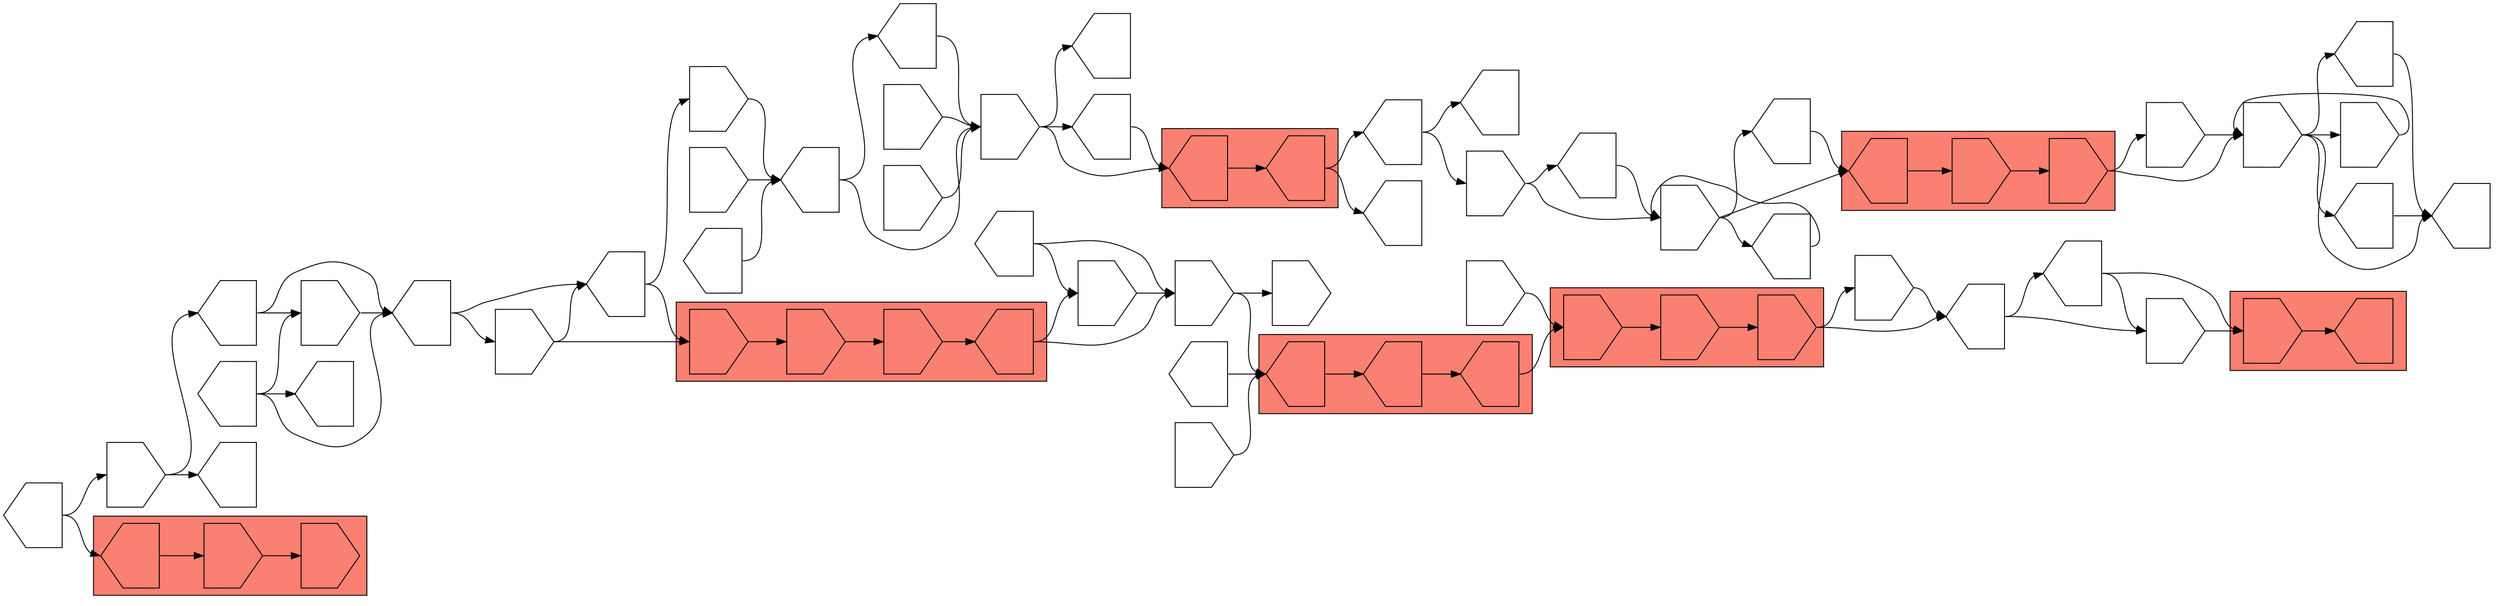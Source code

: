 digraph asm {
	rotate=90;
	edge [headport=n,tailport=s];
subgraph cluster_C4593_2587_5121 {
	4593 [label="",height=1,width=1,shape=house];
	2587 [label="",height=1,width=1,shape=invhouse];
	5121 [label="",height=1,width=1,shape=invhouse];
	style=filled;
	fillcolor=salmon;
}
subgraph cluster_C3207_7629_6341_1563 {
	3207 [label="",height=1,width=1,shape=invhouse];
	7629 [label="",height=1,width=1,shape=invhouse];
	6341 [label="",height=1,width=1,shape=invhouse];
	1563 [label="",height=1,width=1,shape=house];
	style=filled;
	fillcolor=salmon;
}
subgraph cluster_C20896_10907_21565 {
	20896 [label="",height=1,width=1,shape=house];
	10907 [label="",height=1,width=1,shape=house];
	21565 [label="",height=1,width=1,shape=house];
	style=filled;
	fillcolor=salmon;
}
subgraph cluster_C3752_11875_4278 {
	3752 [label="",height=1,width=1,shape=invhouse];
	11875 [label="",height=1,width=1,shape=invhouse];
	4278 [label="",height=1,width=1,shape=invhouse];
	style=filled;
	fillcolor=salmon;
}
subgraph cluster_C3708_18019 {
	3708 [label="",height=1,width=1,shape=invhouse];
	18019 [label="",height=1,width=1,shape=house];
	style=filled;
	fillcolor=salmon;
}
subgraph cluster_C1811_6879 {
	1811 [label="",height=1,width=1,shape=house];
	6879 [label="",height=1,width=1,shape=house];
	style=filled;
	fillcolor=salmon;
}
subgraph cluster_C15543_1120_3677 {
	15543 [label="",height=1,width=1,shape=house];
	1120 [label="",height=1,width=1,shape=invhouse];
	3677 [label="",height=1,width=1,shape=invhouse];
	style=filled;
	fillcolor=salmon;
}
	10444 [label="",height=1,width=1,shape=house];
	19832 [label="",height=1,width=1,shape=invhouse];
	20602 [label="",height=1,width=1,shape=house];
	21000 [label="",height=1,width=1,shape=house];
	5411 [label="",height=1,width=1,shape=house];
	6416 [label="",height=1,width=1,shape=house];
	11209 [label="",height=1,width=1,shape=invhouse];
	11892 [label="",height=1,width=1,shape=invhouse];
	8968 [label="",height=1,width=1,shape=invhouse];
	13503 [label="",height=1,width=1,shape=invhouse];
	20181 [label="",height=1,width=1,shape=house];
	8379 [label="",height=1,width=1,shape=house];
	9867 [label="",height=1,width=1,shape=invhouse];
	13107 [label="",height=1,width=1,shape=invhouse];
	7870 [label="",height=1,width=1,shape=invhouse];
	18250 [label="",height=1,width=1,shape=house];
	17502 [label="",height=1,width=1,shape=house];
	13110 [label="",height=1,width=1,shape=invhouse];
	7539 [label="",height=1,width=1,shape=invhouse];
	20297 [label="",height=1,width=1,shape=house];
	10586 [label="",height=1,width=1,shape=house];
	19672 [label="",height=1,width=1,shape=invhouse];
	1401 [label="",height=1,width=1,shape=house];
	4573 [label="",height=1,width=1,shape=invhouse];
	16784 [label="",height=1,width=1,shape=house];
	19580 [label="",height=1,width=1,shape=invhouse];
	12426 [label="",height=1,width=1,shape=house];
	178 [label="",height=1,width=1,shape=invhouse];
	5612 [label="",height=1,width=1,shape=house];
	8333 [label="",height=1,width=1,shape=house];
	14272 [label="",height=1,width=1,shape=house];
	6892 [label="",height=1,width=1,shape=invhouse];
	9504 [label="",height=1,width=1,shape=invhouse];
	15832 [label="",height=1,width=1,shape=house];
	12144 [label="",height=1,width=1,shape=house];
	17335 [label="",height=1,width=1,shape=house];
	9934 [label="",height=1,width=1,shape=house];
	13529 [label="",height=1,width=1,shape=house];
	10236 [label="",height=1,width=1,shape=invhouse];
	10591 [label="",height=1,width=1,shape=invhouse];
	15848 [label="",height=1,width=1,shape=house];
	17040 [label="",height=1,width=1,shape=invhouse];
	4998 [label="",height=1,width=1,shape=house];
	2609 [label="",height=1,width=1,shape=house];
	16929 [label="",height=1,width=1,shape=invhouse];
	4593 -> 2587
	2587 -> 5121
	10444 -> 4593
	10444 -> 19832
	19832 -> 20602
	19832 -> 21000
	21000 -> 5411
	21000 -> 16929
	5411 -> 6416
	5411 -> 13110
	6416 -> 3207
	6416 -> 7539
	3207 -> 7629
	7629 -> 6341
	6341 -> 1563
	1563 -> 11209
	1563 -> 11892
	11209 -> 11892
	11892 -> 8968
	11892 -> 20896
	20896 -> 10907
	10907 -> 21565
	21565 -> 3752
	3752 -> 11875
	11875 -> 4278
	4278 -> 13503
	4278 -> 20181
	13503 -> 20181
	20181 -> 8379
	20181 -> 9867
	8379 -> 3708
	8379 -> 9867
	3708 -> 18019
	9867 -> 3708
	13107 -> 3752
	7870 -> 20896
	18250 -> 20896
	17502 -> 11209
	17502 -> 11892
	13110 -> 3207
	13110 -> 6416
	7539 -> 20297
	20297 -> 10586
	20297 -> 19672
	10586 -> 19672
	19672 -> 1811
	19672 -> 9934
	19672 -> 13529
	1811 -> 6879
	6879 -> 1401
	6879 -> 17335
	1401 -> 4573
	1401 -> 12144
	4573 -> 16784
	4573 -> 19580
	16784 -> 19580
	19580 -> 12426
	19580 -> 15543
	19580 -> 15832
	12426 -> 19580
	15543 -> 1120
	1120 -> 3677
	3677 -> 178
	3677 -> 9504
	178 -> 5612
	178 -> 6892
	178 -> 8333
	178 -> 14272
	8333 -> 5612
	14272 -> 5612
	6892 -> 178
	9504 -> 178
	15832 -> 15543
	9934 -> 1811
	10236 -> 19672
	10591 -> 19672
	15848 -> 20297
	17040 -> 20297
	4998 -> 2609
	4998 -> 5411
	4998 -> 16929
	16929 -> 5411
}